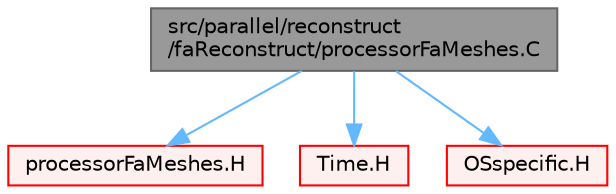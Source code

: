 digraph "src/parallel/reconstruct/faReconstruct/processorFaMeshes.C"
{
 // LATEX_PDF_SIZE
  bgcolor="transparent";
  edge [fontname=Helvetica,fontsize=10,labelfontname=Helvetica,labelfontsize=10];
  node [fontname=Helvetica,fontsize=10,shape=box,height=0.2,width=0.4];
  Node1 [id="Node000001",label="src/parallel/reconstruct\l/faReconstruct/processorFaMeshes.C",height=0.2,width=0.4,color="gray40", fillcolor="grey60", style="filled", fontcolor="black",tooltip=" "];
  Node1 -> Node2 [id="edge1_Node000001_Node000002",color="steelblue1",style="solid",tooltip=" "];
  Node2 [id="Node000002",label="processorFaMeshes.H",height=0.2,width=0.4,color="red", fillcolor="#FFF0F0", style="filled",URL="$processorFaMeshes_8H.html",tooltip=" "];
  Node1 -> Node367 [id="edge2_Node000001_Node000367",color="steelblue1",style="solid",tooltip=" "];
  Node367 [id="Node000367",label="Time.H",height=0.2,width=0.4,color="red", fillcolor="#FFF0F0", style="filled",URL="$Time_8H.html",tooltip=" "];
  Node1 -> Node128 [id="edge3_Node000001_Node000128",color="steelblue1",style="solid",tooltip=" "];
  Node128 [id="Node000128",label="OSspecific.H",height=0.2,width=0.4,color="red", fillcolor="#FFF0F0", style="filled",URL="$OSspecific_8H.html",tooltip="Functions used by OpenFOAM that are specific to POSIX compliant operating systems and need to be repl..."];
}
